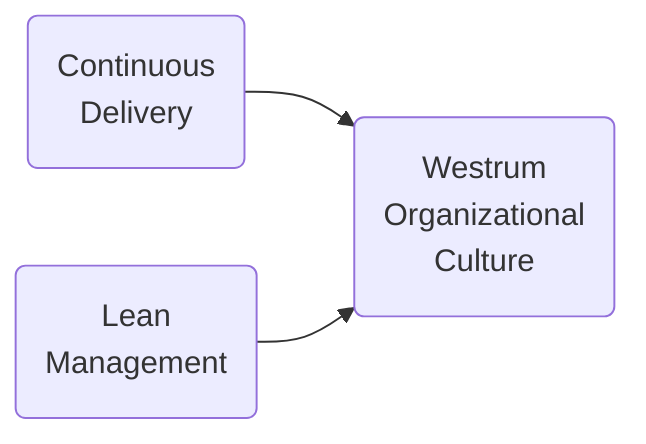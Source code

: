 graph LR
A("Continuous<br/>Delivery")
B("Lean<br/>Management")
C("Westrum<br/>Organizational<br/>Culture")
A-->C
B-->C